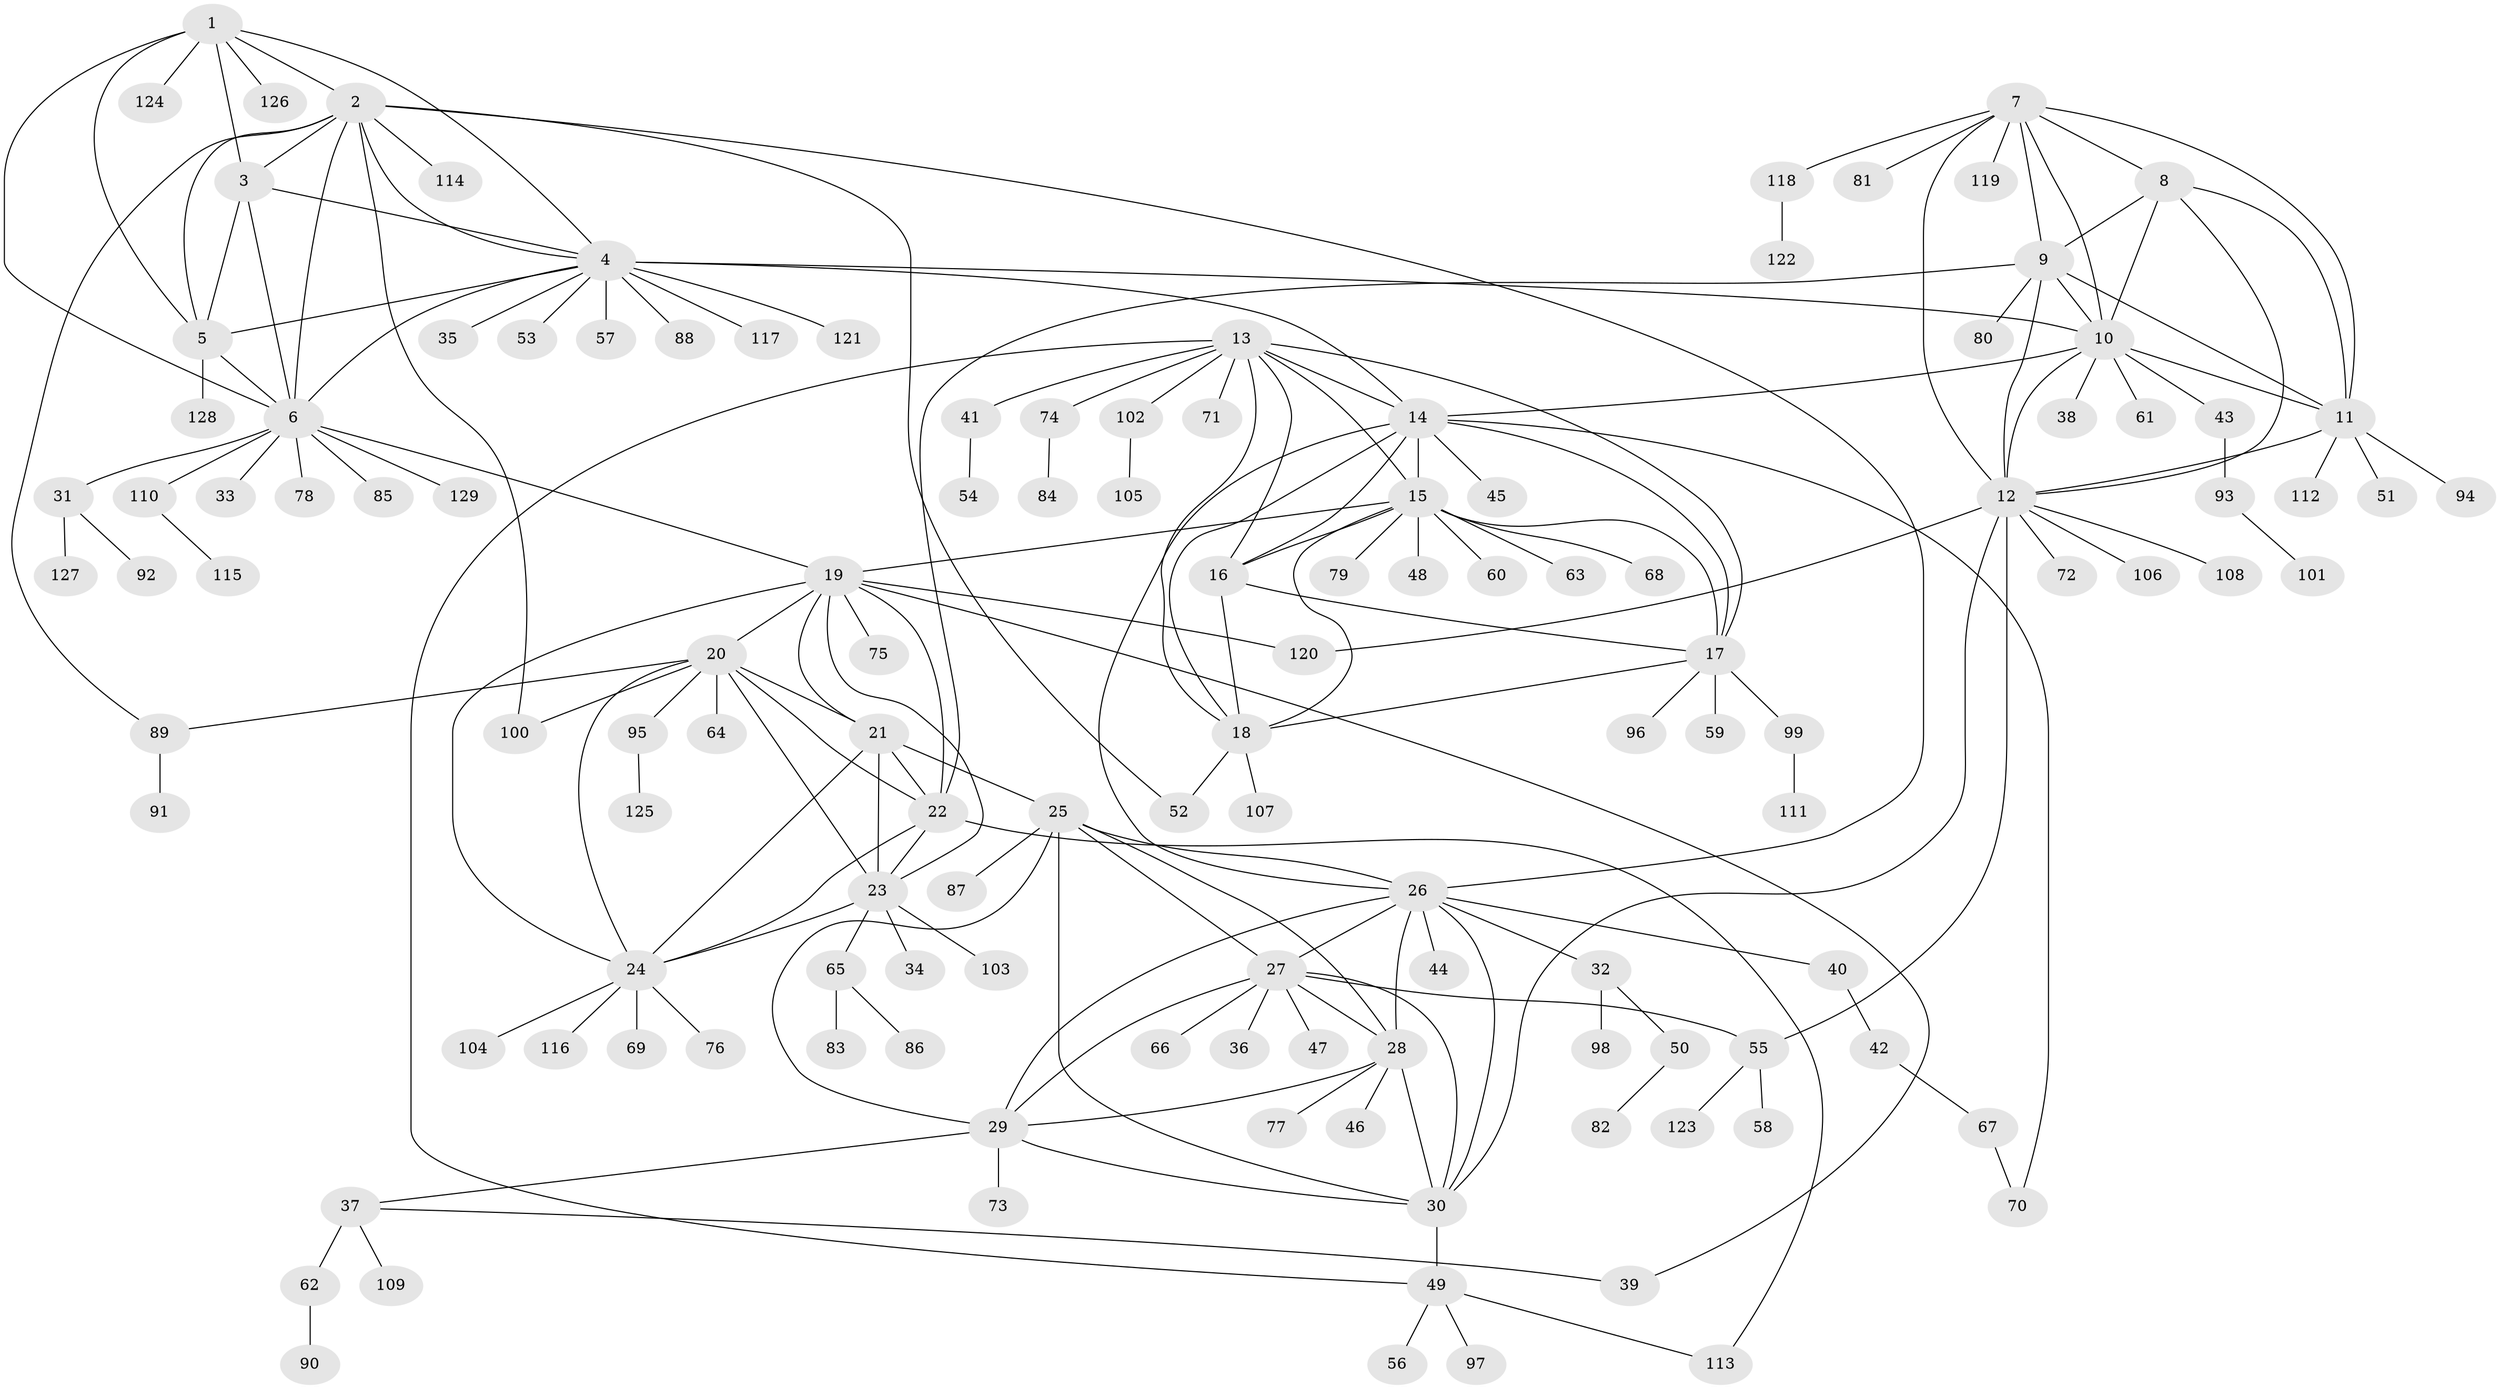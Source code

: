 // coarse degree distribution, {5: 0.030612244897959183, 10: 0.04081632653061224, 12: 0.02040816326530612, 4: 0.02040816326530612, 7: 0.02040816326530612, 9: 0.061224489795918366, 6: 0.04081632653061224, 8: 0.01020408163265306, 2: 0.11224489795918367, 1: 0.6122448979591837, 3: 0.030612244897959183}
// Generated by graph-tools (version 1.1) at 2025/52/02/27/25 19:52:19]
// undirected, 129 vertices, 193 edges
graph export_dot {
graph [start="1"]
  node [color=gray90,style=filled];
  1;
  2;
  3;
  4;
  5;
  6;
  7;
  8;
  9;
  10;
  11;
  12;
  13;
  14;
  15;
  16;
  17;
  18;
  19;
  20;
  21;
  22;
  23;
  24;
  25;
  26;
  27;
  28;
  29;
  30;
  31;
  32;
  33;
  34;
  35;
  36;
  37;
  38;
  39;
  40;
  41;
  42;
  43;
  44;
  45;
  46;
  47;
  48;
  49;
  50;
  51;
  52;
  53;
  54;
  55;
  56;
  57;
  58;
  59;
  60;
  61;
  62;
  63;
  64;
  65;
  66;
  67;
  68;
  69;
  70;
  71;
  72;
  73;
  74;
  75;
  76;
  77;
  78;
  79;
  80;
  81;
  82;
  83;
  84;
  85;
  86;
  87;
  88;
  89;
  90;
  91;
  92;
  93;
  94;
  95;
  96;
  97;
  98;
  99;
  100;
  101;
  102;
  103;
  104;
  105;
  106;
  107;
  108;
  109;
  110;
  111;
  112;
  113;
  114;
  115;
  116;
  117;
  118;
  119;
  120;
  121;
  122;
  123;
  124;
  125;
  126;
  127;
  128;
  129;
  1 -- 2;
  1 -- 3;
  1 -- 4;
  1 -- 5;
  1 -- 6;
  1 -- 124;
  1 -- 126;
  2 -- 3;
  2 -- 4;
  2 -- 5;
  2 -- 6;
  2 -- 26;
  2 -- 52;
  2 -- 89;
  2 -- 100;
  2 -- 114;
  3 -- 4;
  3 -- 5;
  3 -- 6;
  4 -- 5;
  4 -- 6;
  4 -- 10;
  4 -- 14;
  4 -- 35;
  4 -- 53;
  4 -- 57;
  4 -- 88;
  4 -- 117;
  4 -- 121;
  5 -- 6;
  5 -- 128;
  6 -- 19;
  6 -- 31;
  6 -- 33;
  6 -- 78;
  6 -- 85;
  6 -- 110;
  6 -- 129;
  7 -- 8;
  7 -- 9;
  7 -- 10;
  7 -- 11;
  7 -- 12;
  7 -- 81;
  7 -- 118;
  7 -- 119;
  8 -- 9;
  8 -- 10;
  8 -- 11;
  8 -- 12;
  9 -- 10;
  9 -- 11;
  9 -- 12;
  9 -- 22;
  9 -- 80;
  10 -- 11;
  10 -- 12;
  10 -- 14;
  10 -- 38;
  10 -- 43;
  10 -- 61;
  11 -- 12;
  11 -- 51;
  11 -- 94;
  11 -- 112;
  12 -- 30;
  12 -- 55;
  12 -- 72;
  12 -- 106;
  12 -- 108;
  12 -- 120;
  13 -- 14;
  13 -- 15;
  13 -- 16;
  13 -- 17;
  13 -- 18;
  13 -- 41;
  13 -- 49;
  13 -- 71;
  13 -- 74;
  13 -- 102;
  14 -- 15;
  14 -- 16;
  14 -- 17;
  14 -- 18;
  14 -- 26;
  14 -- 45;
  14 -- 70;
  15 -- 16;
  15 -- 17;
  15 -- 18;
  15 -- 19;
  15 -- 48;
  15 -- 60;
  15 -- 63;
  15 -- 68;
  15 -- 79;
  16 -- 17;
  16 -- 18;
  17 -- 18;
  17 -- 59;
  17 -- 96;
  17 -- 99;
  18 -- 52;
  18 -- 107;
  19 -- 20;
  19 -- 21;
  19 -- 22;
  19 -- 23;
  19 -- 24;
  19 -- 39;
  19 -- 75;
  19 -- 120;
  20 -- 21;
  20 -- 22;
  20 -- 23;
  20 -- 24;
  20 -- 64;
  20 -- 89;
  20 -- 95;
  20 -- 100;
  21 -- 22;
  21 -- 23;
  21 -- 24;
  21 -- 25;
  22 -- 23;
  22 -- 24;
  22 -- 113;
  23 -- 24;
  23 -- 34;
  23 -- 65;
  23 -- 103;
  24 -- 69;
  24 -- 76;
  24 -- 104;
  24 -- 116;
  25 -- 26;
  25 -- 27;
  25 -- 28;
  25 -- 29;
  25 -- 30;
  25 -- 87;
  26 -- 27;
  26 -- 28;
  26 -- 29;
  26 -- 30;
  26 -- 32;
  26 -- 40;
  26 -- 44;
  27 -- 28;
  27 -- 29;
  27 -- 30;
  27 -- 36;
  27 -- 47;
  27 -- 55;
  27 -- 66;
  28 -- 29;
  28 -- 30;
  28 -- 46;
  28 -- 77;
  29 -- 30;
  29 -- 37;
  29 -- 73;
  30 -- 49;
  31 -- 92;
  31 -- 127;
  32 -- 50;
  32 -- 98;
  37 -- 39;
  37 -- 62;
  37 -- 109;
  40 -- 42;
  41 -- 54;
  42 -- 67;
  43 -- 93;
  49 -- 56;
  49 -- 97;
  49 -- 113;
  50 -- 82;
  55 -- 58;
  55 -- 123;
  62 -- 90;
  65 -- 83;
  65 -- 86;
  67 -- 70;
  74 -- 84;
  89 -- 91;
  93 -- 101;
  95 -- 125;
  99 -- 111;
  102 -- 105;
  110 -- 115;
  118 -- 122;
}
